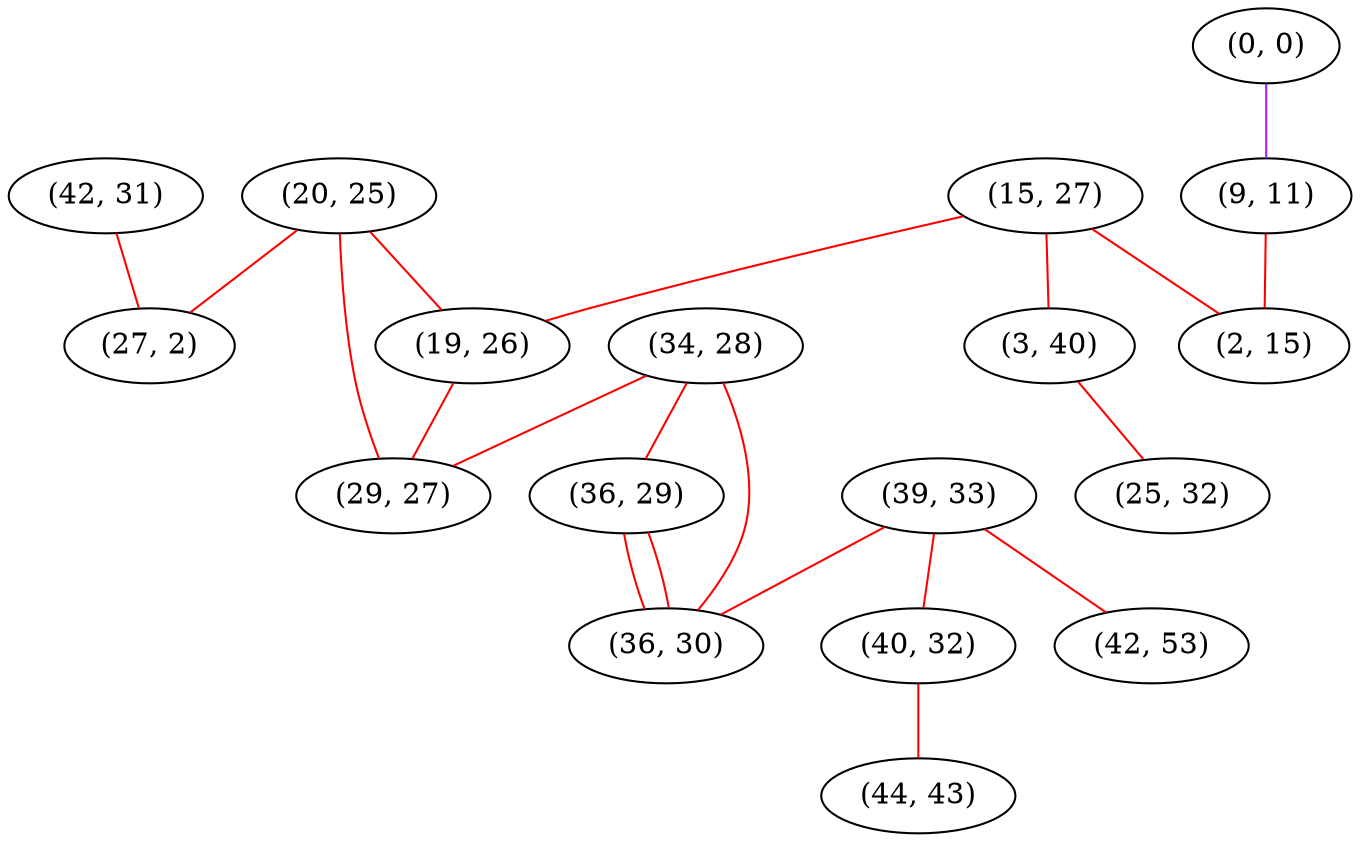 graph "" {
"(42, 31)";
"(15, 27)";
"(0, 0)";
"(20, 25)";
"(34, 28)";
"(39, 33)";
"(19, 26)";
"(40, 32)";
"(42, 53)";
"(36, 29)";
"(3, 40)";
"(25, 32)";
"(9, 11)";
"(44, 43)";
"(2, 15)";
"(27, 2)";
"(36, 30)";
"(29, 27)";
"(42, 31)" -- "(27, 2)"  [color=red, key=0, weight=1];
"(15, 27)" -- "(2, 15)"  [color=red, key=0, weight=1];
"(15, 27)" -- "(3, 40)"  [color=red, key=0, weight=1];
"(15, 27)" -- "(19, 26)"  [color=red, key=0, weight=1];
"(0, 0)" -- "(9, 11)"  [color=purple, key=0, weight=4];
"(20, 25)" -- "(19, 26)"  [color=red, key=0, weight=1];
"(20, 25)" -- "(27, 2)"  [color=red, key=0, weight=1];
"(20, 25)" -- "(29, 27)"  [color=red, key=0, weight=1];
"(34, 28)" -- "(36, 29)"  [color=red, key=0, weight=1];
"(34, 28)" -- "(36, 30)"  [color=red, key=0, weight=1];
"(34, 28)" -- "(29, 27)"  [color=red, key=0, weight=1];
"(39, 33)" -- "(42, 53)"  [color=red, key=0, weight=1];
"(39, 33)" -- "(40, 32)"  [color=red, key=0, weight=1];
"(39, 33)" -- "(36, 30)"  [color=red, key=0, weight=1];
"(19, 26)" -- "(29, 27)"  [color=red, key=0, weight=1];
"(40, 32)" -- "(44, 43)"  [color=red, key=0, weight=1];
"(36, 29)" -- "(36, 30)"  [color=red, key=0, weight=1];
"(36, 29)" -- "(36, 30)"  [color=red, key=1, weight=1];
"(3, 40)" -- "(25, 32)"  [color=red, key=0, weight=1];
"(9, 11)" -- "(2, 15)"  [color=red, key=0, weight=1];
}
